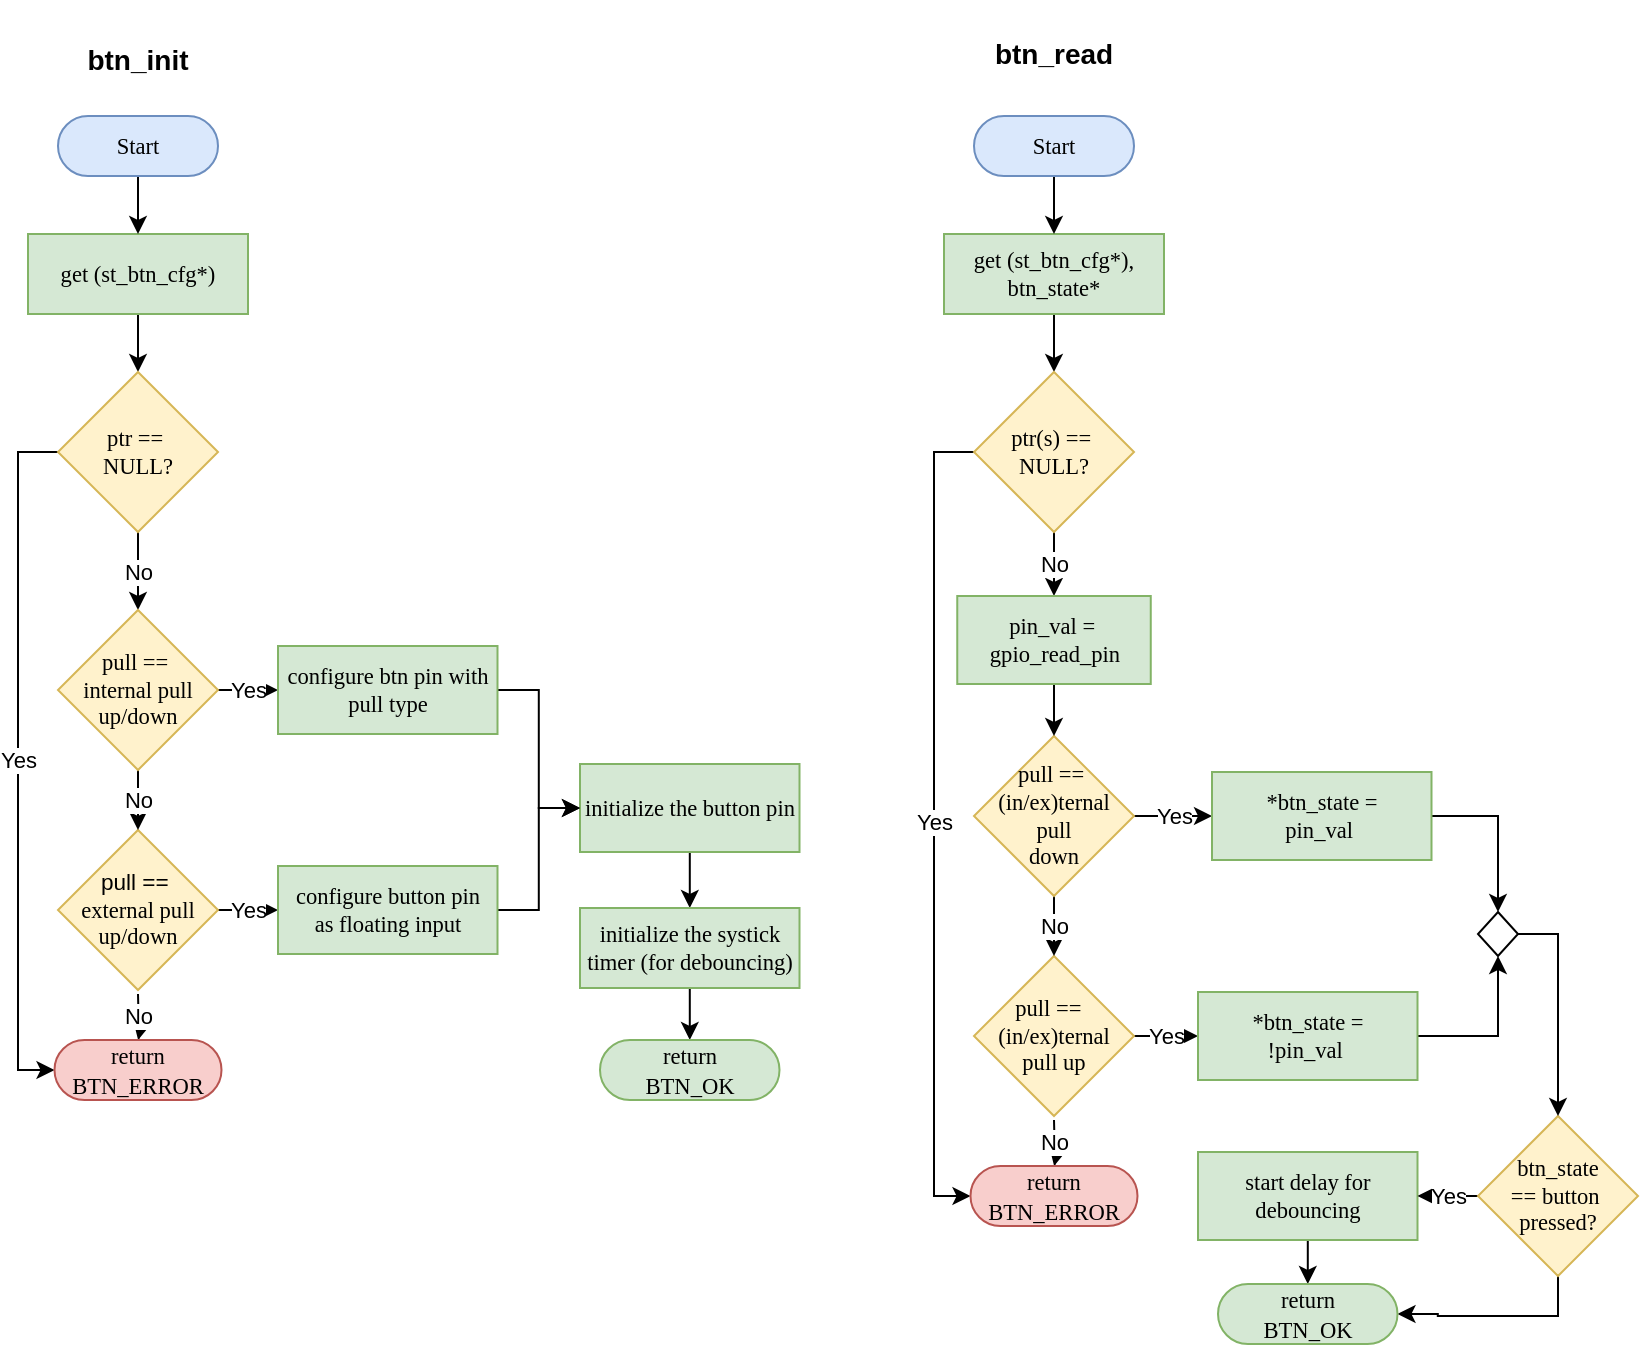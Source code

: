 <mxfile version="21.4.0" type="device">
  <diagram id="C5RBs43oDa-KdzZeNtuy" name="Page-1">
    <mxGraphModel dx="53" dy="419" grid="0" gridSize="10" guides="1" tooltips="1" connect="1" arrows="1" fold="1" page="1" pageScale="1" pageWidth="827" pageHeight="1169" math="0" shadow="0">
      <root>
        <mxCell id="WIyWlLk6GJQsqaUBKTNV-0" />
        <mxCell id="WIyWlLk6GJQsqaUBKTNV-1" parent="WIyWlLk6GJQsqaUBKTNV-0" />
        <mxCell id="vR4yBZP3Dg24LVCr8xgP-0" style="edgeStyle=orthogonalEdgeStyle;rounded=0;orthogonalLoop=1;jettySize=auto;html=1;exitX=0.5;exitY=1;exitDx=0;exitDy=0;" parent="WIyWlLk6GJQsqaUBKTNV-1" source="vR4yBZP3Dg24LVCr8xgP-1" target="vR4yBZP3Dg24LVCr8xgP-5" edge="1">
          <mxGeometry relative="1" as="geometry">
            <mxPoint x="900" y="210" as="targetPoint" />
          </mxGeometry>
        </mxCell>
        <mxCell id="vR4yBZP3Dg24LVCr8xgP-1" value="&lt;font face=&quot;Calibri&quot;&gt;get (st_btn_cfg*)&lt;/font&gt;" style="shape=parallelogram;perimeter=parallelogramPerimeter;whiteSpace=wrap;html=1;fixedSize=1;fontSize=11.29;fillColor=#d5e8d4;strokeColor=#82b366;size=0;" parent="WIyWlLk6GJQsqaUBKTNV-1" vertex="1">
          <mxGeometry x="845" y="142" width="110" height="40" as="geometry" />
        </mxCell>
        <mxCell id="vR4yBZP3Dg24LVCr8xgP-2" value="" style="edgeStyle=orthogonalEdgeStyle;rounded=0;orthogonalLoop=1;jettySize=auto;html=1;" parent="WIyWlLk6GJQsqaUBKTNV-1" source="vR4yBZP3Dg24LVCr8xgP-3" target="vR4yBZP3Dg24LVCr8xgP-1" edge="1">
          <mxGeometry relative="1" as="geometry" />
        </mxCell>
        <mxCell id="vR4yBZP3Dg24LVCr8xgP-3" value="&lt;font face=&quot;Calibri&quot; style=&quot;font-size: 11.29px;&quot;&gt;Start&lt;/font&gt;" style="html=1;dashed=0;whiteSpace=wrap;shape=mxgraph.dfd.start;fillColor=#dae8fc;strokeColor=#6c8ebf;" parent="WIyWlLk6GJQsqaUBKTNV-1" vertex="1">
          <mxGeometry x="860" y="83" width="80" height="30" as="geometry" />
        </mxCell>
        <mxCell id="vR4yBZP3Dg24LVCr8xgP-4" value="No" style="edgeStyle=orthogonalEdgeStyle;rounded=0;orthogonalLoop=1;jettySize=auto;html=1;entryX=0.5;entryY=0;entryDx=0;entryDy=0;" parent="WIyWlLk6GJQsqaUBKTNV-1" source="vR4yBZP3Dg24LVCr8xgP-5" target="vR4yBZP3Dg24LVCr8xgP-7" edge="1">
          <mxGeometry relative="1" as="geometry">
            <mxPoint x="900" y="326" as="targetPoint" />
          </mxGeometry>
        </mxCell>
        <mxCell id="vR4yBZP3Dg24LVCr8xgP-16" value="Yes" style="edgeStyle=orthogonalEdgeStyle;rounded=0;orthogonalLoop=1;jettySize=auto;html=1;exitX=0;exitY=0.5;exitDx=0;exitDy=0;entryX=0;entryY=0.5;entryDx=0;entryDy=0;entryPerimeter=0;" parent="WIyWlLk6GJQsqaUBKTNV-1" source="vR4yBZP3Dg24LVCr8xgP-5" target="vR4yBZP3Dg24LVCr8xgP-9" edge="1">
          <mxGeometry relative="1" as="geometry" />
        </mxCell>
        <mxCell id="vR4yBZP3Dg24LVCr8xgP-5" value="&lt;font face=&quot;Calibri&quot;&gt;ptr ==&amp;nbsp;&lt;br style=&quot;font-size: 11.29px;&quot;&gt;NULL?&lt;br&gt;&lt;/font&gt;" style="rhombus;whiteSpace=wrap;html=1;fontSize=11.29;fillColor=#fff2cc;strokeColor=#d6b656;" parent="WIyWlLk6GJQsqaUBKTNV-1" vertex="1">
          <mxGeometry x="860" y="211" width="80" height="80" as="geometry" />
        </mxCell>
        <mxCell id="vR4yBZP3Dg24LVCr8xgP-10" value="No" style="edgeStyle=orthogonalEdgeStyle;rounded=0;orthogonalLoop=1;jettySize=auto;html=1;" parent="WIyWlLk6GJQsqaUBKTNV-1" target="vR4yBZP3Dg24LVCr8xgP-9" edge="1">
          <mxGeometry relative="1" as="geometry">
            <mxPoint x="900" y="522" as="sourcePoint" />
          </mxGeometry>
        </mxCell>
        <mxCell id="vR4yBZP3Dg24LVCr8xgP-18" value="Yes" style="edgeStyle=orthogonalEdgeStyle;rounded=0;orthogonalLoop=1;jettySize=auto;html=1;" parent="WIyWlLk6GJQsqaUBKTNV-1" source="vR4yBZP3Dg24LVCr8xgP-6" target="vR4yBZP3Dg24LVCr8xgP-12" edge="1">
          <mxGeometry relative="1" as="geometry" />
        </mxCell>
        <mxCell id="vR4yBZP3Dg24LVCr8xgP-6" value="pull ==&amp;nbsp;&lt;br style=&quot;border-color: var(--border-color); font-family: Calibri; font-size: 11.29px;&quot;&gt;&lt;span style=&quot;font-family: Calibri;&quot;&gt;external pull&lt;/span&gt;&lt;br style=&quot;border-color: var(--border-color); font-family: Calibri;&quot;&gt;&lt;span style=&quot;font-family: Calibri;&quot;&gt;up/down&lt;/span&gt;&lt;font face=&quot;Calibri&quot;&gt;&lt;br&gt;&lt;/font&gt;" style="rhombus;whiteSpace=wrap;html=1;fontSize=11.29;fillColor=#fff2cc;strokeColor=#d6b656;" parent="WIyWlLk6GJQsqaUBKTNV-1" vertex="1">
          <mxGeometry x="860" y="440" width="80" height="80" as="geometry" />
        </mxCell>
        <mxCell id="vR4yBZP3Dg24LVCr8xgP-8" value="No" style="edgeStyle=orthogonalEdgeStyle;rounded=0;orthogonalLoop=1;jettySize=auto;html=1;" parent="WIyWlLk6GJQsqaUBKTNV-1" source="vR4yBZP3Dg24LVCr8xgP-7" target="vR4yBZP3Dg24LVCr8xgP-6" edge="1">
          <mxGeometry relative="1" as="geometry" />
        </mxCell>
        <mxCell id="vR4yBZP3Dg24LVCr8xgP-17" value="Yes" style="edgeStyle=orthogonalEdgeStyle;rounded=0;orthogonalLoop=1;jettySize=auto;html=1;" parent="WIyWlLk6GJQsqaUBKTNV-1" source="vR4yBZP3Dg24LVCr8xgP-7" target="vR4yBZP3Dg24LVCr8xgP-13" edge="1">
          <mxGeometry relative="1" as="geometry" />
        </mxCell>
        <mxCell id="vR4yBZP3Dg24LVCr8xgP-7" value="&lt;font face=&quot;Calibri&quot;&gt;pull ==&amp;nbsp;&lt;br style=&quot;font-size: 11.29px;&quot;&gt;internal pull&lt;br&gt;up/down&lt;br&gt;&lt;/font&gt;" style="rhombus;whiteSpace=wrap;html=1;fontSize=11.29;fillColor=#fff2cc;strokeColor=#d6b656;" parent="WIyWlLk6GJQsqaUBKTNV-1" vertex="1">
          <mxGeometry x="860" y="330" width="80" height="80" as="geometry" />
        </mxCell>
        <mxCell id="vR4yBZP3Dg24LVCr8xgP-9" value="&lt;font style=&quot;font-size: 11.29px;&quot;&gt;&lt;font face=&quot;Calibri&quot;&gt;return&lt;br&gt;BTN_ERROR&lt;/font&gt;&lt;br&gt;&lt;/font&gt;" style="html=1;dashed=0;whiteSpace=wrap;shape=mxgraph.dfd.start;fillColor=#f8cecc;strokeColor=#b85450;" parent="WIyWlLk6GJQsqaUBKTNV-1" vertex="1">
          <mxGeometry x="858.25" y="545" width="83.5" height="30" as="geometry" />
        </mxCell>
        <mxCell id="vR4yBZP3Dg24LVCr8xgP-22" value="" style="edgeStyle=orthogonalEdgeStyle;rounded=0;orthogonalLoop=1;jettySize=auto;html=1;" parent="WIyWlLk6GJQsqaUBKTNV-1" source="vR4yBZP3Dg24LVCr8xgP-11" target="vR4yBZP3Dg24LVCr8xgP-14" edge="1">
          <mxGeometry relative="1" as="geometry" />
        </mxCell>
        <mxCell id="vR4yBZP3Dg24LVCr8xgP-11" value="&lt;font style=&quot;font-size: 11.29px;&quot; face=&quot;Calibri&quot;&gt;initialize the button pin&lt;/font&gt;" style="rounded=0;whiteSpace=wrap;html=1;fontSize=11.29;fillColor=#d5e8d4;strokeColor=#82b366;" parent="WIyWlLk6GJQsqaUBKTNV-1" vertex="1">
          <mxGeometry x="1121" y="407" width="109.75" height="44" as="geometry" />
        </mxCell>
        <mxCell id="vR4yBZP3Dg24LVCr8xgP-21" value="" style="edgeStyle=orthogonalEdgeStyle;rounded=0;orthogonalLoop=1;jettySize=auto;html=1;entryX=0;entryY=0.5;entryDx=0;entryDy=0;" parent="WIyWlLk6GJQsqaUBKTNV-1" source="vR4yBZP3Dg24LVCr8xgP-12" target="vR4yBZP3Dg24LVCr8xgP-11" edge="1">
          <mxGeometry relative="1" as="geometry" />
        </mxCell>
        <mxCell id="vR4yBZP3Dg24LVCr8xgP-12" value="&lt;font style=&quot;font-size: 11.29px;&quot; face=&quot;Calibri&quot;&gt;configure button pin &lt;br&gt;as floating input&lt;/font&gt;" style="rounded=0;whiteSpace=wrap;html=1;fontSize=11.29;fillColor=#d5e8d4;strokeColor=#82b366;" parent="WIyWlLk6GJQsqaUBKTNV-1" vertex="1">
          <mxGeometry x="970" y="458" width="109.75" height="44" as="geometry" />
        </mxCell>
        <mxCell id="vR4yBZP3Dg24LVCr8xgP-19" style="edgeStyle=orthogonalEdgeStyle;rounded=0;orthogonalLoop=1;jettySize=auto;html=1;exitX=1;exitY=0.5;exitDx=0;exitDy=0;entryX=0;entryY=0.5;entryDx=0;entryDy=0;" parent="WIyWlLk6GJQsqaUBKTNV-1" source="vR4yBZP3Dg24LVCr8xgP-13" target="vR4yBZP3Dg24LVCr8xgP-11" edge="1">
          <mxGeometry relative="1" as="geometry" />
        </mxCell>
        <mxCell id="vR4yBZP3Dg24LVCr8xgP-13" value="&lt;font style=&quot;font-size: 11.29px;&quot; face=&quot;Calibri&quot;&gt;configure btn pin with pull type&lt;/font&gt;" style="rounded=0;whiteSpace=wrap;html=1;fontSize=11.29;fillColor=#d5e8d4;strokeColor=#82b366;" parent="WIyWlLk6GJQsqaUBKTNV-1" vertex="1">
          <mxGeometry x="970" y="348" width="109.75" height="44" as="geometry" />
        </mxCell>
        <mxCell id="vR4yBZP3Dg24LVCr8xgP-56" value="" style="edgeStyle=orthogonalEdgeStyle;rounded=0;orthogonalLoop=1;jettySize=auto;html=1;" parent="WIyWlLk6GJQsqaUBKTNV-1" source="vR4yBZP3Dg24LVCr8xgP-14" target="vR4yBZP3Dg24LVCr8xgP-55" edge="1">
          <mxGeometry relative="1" as="geometry" />
        </mxCell>
        <mxCell id="vR4yBZP3Dg24LVCr8xgP-14" value="&lt;font style=&quot;font-size: 11.29px;&quot; face=&quot;Calibri&quot;&gt;initialize the systick&lt;br&gt;timer (for debouncing)&lt;br&gt;&lt;/font&gt;" style="rounded=0;whiteSpace=wrap;html=1;fontSize=11.29;fillColor=#d5e8d4;strokeColor=#82b366;" parent="WIyWlLk6GJQsqaUBKTNV-1" vertex="1">
          <mxGeometry x="1121" y="479" width="109.75" height="40" as="geometry" />
        </mxCell>
        <mxCell id="vR4yBZP3Dg24LVCr8xgP-23" style="edgeStyle=orthogonalEdgeStyle;rounded=0;orthogonalLoop=1;jettySize=auto;html=1;exitX=0.5;exitY=1;exitDx=0;exitDy=0;" parent="WIyWlLk6GJQsqaUBKTNV-1" source="vR4yBZP3Dg24LVCr8xgP-24" target="vR4yBZP3Dg24LVCr8xgP-29" edge="1">
          <mxGeometry relative="1" as="geometry">
            <mxPoint x="1358" y="210" as="targetPoint" />
          </mxGeometry>
        </mxCell>
        <mxCell id="vR4yBZP3Dg24LVCr8xgP-24" value="&lt;font face=&quot;Calibri&quot;&gt;get (st_btn_cfg*),&lt;br&gt;btn_state*&lt;br&gt;&lt;/font&gt;" style="shape=parallelogram;perimeter=parallelogramPerimeter;whiteSpace=wrap;html=1;fixedSize=1;fontSize=11.29;fillColor=#d5e8d4;strokeColor=#82b366;size=0;" parent="WIyWlLk6GJQsqaUBKTNV-1" vertex="1">
          <mxGeometry x="1303" y="142" width="110" height="40" as="geometry" />
        </mxCell>
        <mxCell id="vR4yBZP3Dg24LVCr8xgP-25" value="" style="edgeStyle=orthogonalEdgeStyle;rounded=0;orthogonalLoop=1;jettySize=auto;html=1;" parent="WIyWlLk6GJQsqaUBKTNV-1" source="vR4yBZP3Dg24LVCr8xgP-26" target="vR4yBZP3Dg24LVCr8xgP-24" edge="1">
          <mxGeometry relative="1" as="geometry" />
        </mxCell>
        <mxCell id="vR4yBZP3Dg24LVCr8xgP-26" value="&lt;font face=&quot;Calibri&quot; style=&quot;font-size: 11.29px;&quot;&gt;Start&lt;/font&gt;" style="html=1;dashed=0;whiteSpace=wrap;shape=mxgraph.dfd.start;fillColor=#dae8fc;strokeColor=#6c8ebf;" parent="WIyWlLk6GJQsqaUBKTNV-1" vertex="1">
          <mxGeometry x="1318" y="83" width="80" height="30" as="geometry" />
        </mxCell>
        <mxCell id="vR4yBZP3Dg24LVCr8xgP-28" value="Yes" style="edgeStyle=orthogonalEdgeStyle;rounded=0;orthogonalLoop=1;jettySize=auto;html=1;exitX=0;exitY=0.5;exitDx=0;exitDy=0;entryX=0;entryY=0.5;entryDx=0;entryDy=0;entryPerimeter=0;" parent="WIyWlLk6GJQsqaUBKTNV-1" source="vR4yBZP3Dg24LVCr8xgP-29" target="vR4yBZP3Dg24LVCr8xgP-36" edge="1">
          <mxGeometry relative="1" as="geometry" />
        </mxCell>
        <mxCell id="vR4yBZP3Dg24LVCr8xgP-58" value="No" style="edgeStyle=orthogonalEdgeStyle;rounded=0;orthogonalLoop=1;jettySize=auto;html=1;" parent="WIyWlLk6GJQsqaUBKTNV-1" source="vR4yBZP3Dg24LVCr8xgP-29" target="vR4yBZP3Dg24LVCr8xgP-57" edge="1">
          <mxGeometry relative="1" as="geometry" />
        </mxCell>
        <mxCell id="vR4yBZP3Dg24LVCr8xgP-29" value="&lt;font face=&quot;Calibri&quot;&gt;ptr(s) ==&amp;nbsp;&lt;br style=&quot;font-size: 11.29px;&quot;&gt;NULL?&lt;br&gt;&lt;/font&gt;" style="rhombus;whiteSpace=wrap;html=1;fontSize=11.29;fillColor=#fff2cc;strokeColor=#d6b656;" parent="WIyWlLk6GJQsqaUBKTNV-1" vertex="1">
          <mxGeometry x="1318" y="211" width="80" height="80" as="geometry" />
        </mxCell>
        <mxCell id="vR4yBZP3Dg24LVCr8xgP-30" value="No" style="edgeStyle=orthogonalEdgeStyle;rounded=0;orthogonalLoop=1;jettySize=auto;html=1;" parent="WIyWlLk6GJQsqaUBKTNV-1" target="vR4yBZP3Dg24LVCr8xgP-36" edge="1">
          <mxGeometry relative="1" as="geometry">
            <mxPoint x="1358" y="585" as="sourcePoint" />
          </mxGeometry>
        </mxCell>
        <mxCell id="vR4yBZP3Dg24LVCr8xgP-31" value="Yes" style="edgeStyle=orthogonalEdgeStyle;rounded=0;orthogonalLoop=1;jettySize=auto;html=1;" parent="WIyWlLk6GJQsqaUBKTNV-1" source="vR4yBZP3Dg24LVCr8xgP-32" target="vR4yBZP3Dg24LVCr8xgP-40" edge="1">
          <mxGeometry relative="1" as="geometry" />
        </mxCell>
        <mxCell id="vR4yBZP3Dg24LVCr8xgP-32" value="&lt;font data-font-src=&quot;https://fonts.googleapis.com/css?family=calibri&quot; face=&quot;calibri&quot;&gt;&lt;font data-font-src=&quot;https://fonts.googleapis.com/css?family=calibri&quot;&gt;pull ==&amp;nbsp;&lt;/font&gt;&amp;nbsp;&lt;br style=&quot;border-color: var(--border-color); font-size: 11.29px;&quot;&gt;(in/ex)ternal&lt;br style=&quot;border-color: var(--border-color);&quot;&gt;pull up&lt;/font&gt;&lt;font face=&quot;Calibri&quot;&gt;&lt;br&gt;&lt;/font&gt;" style="rhombus;whiteSpace=wrap;html=1;fontSize=11.29;fillColor=#fff2cc;strokeColor=#d6b656;" parent="WIyWlLk6GJQsqaUBKTNV-1" vertex="1">
          <mxGeometry x="1318" y="503" width="80" height="80" as="geometry" />
        </mxCell>
        <mxCell id="vR4yBZP3Dg24LVCr8xgP-33" value="No" style="edgeStyle=orthogonalEdgeStyle;rounded=0;orthogonalLoop=1;jettySize=auto;html=1;" parent="WIyWlLk6GJQsqaUBKTNV-1" source="vR4yBZP3Dg24LVCr8xgP-35" target="vR4yBZP3Dg24LVCr8xgP-32" edge="1">
          <mxGeometry relative="1" as="geometry" />
        </mxCell>
        <mxCell id="vR4yBZP3Dg24LVCr8xgP-34" value="Yes" style="edgeStyle=orthogonalEdgeStyle;rounded=0;orthogonalLoop=1;jettySize=auto;html=1;" parent="WIyWlLk6GJQsqaUBKTNV-1" source="vR4yBZP3Dg24LVCr8xgP-35" target="vR4yBZP3Dg24LVCr8xgP-42" edge="1">
          <mxGeometry relative="1" as="geometry" />
        </mxCell>
        <mxCell id="vR4yBZP3Dg24LVCr8xgP-35" value="&lt;font face=&quot;Calibri&quot;&gt;pull ==&amp;nbsp;&lt;br style=&quot;font-size: 11.29px;&quot;&gt;(in/ex)ternal&lt;br&gt;pull &lt;br&gt;down&lt;br&gt;&lt;/font&gt;" style="rhombus;whiteSpace=wrap;html=1;fontSize=11.29;fillColor=#fff2cc;strokeColor=#d6b656;" parent="WIyWlLk6GJQsqaUBKTNV-1" vertex="1">
          <mxGeometry x="1318" y="393" width="80" height="80" as="geometry" />
        </mxCell>
        <mxCell id="vR4yBZP3Dg24LVCr8xgP-36" value="&lt;font style=&quot;font-size: 11.29px;&quot;&gt;&lt;font face=&quot;Calibri&quot;&gt;return&lt;br&gt;BTN_ERROR&lt;/font&gt;&lt;br&gt;&lt;/font&gt;" style="html=1;dashed=0;whiteSpace=wrap;shape=mxgraph.dfd.start;fillColor=#f8cecc;strokeColor=#b85450;" parent="WIyWlLk6GJQsqaUBKTNV-1" vertex="1">
          <mxGeometry x="1316.25" y="608" width="83.5" height="30" as="geometry" />
        </mxCell>
        <mxCell id="vR4yBZP3Dg24LVCr8xgP-48" style="edgeStyle=orthogonalEdgeStyle;rounded=0;orthogonalLoop=1;jettySize=auto;html=1;exitX=1;exitY=0.5;exitDx=0;exitDy=0;entryX=0.5;entryY=1;entryDx=0;entryDy=0;" parent="WIyWlLk6GJQsqaUBKTNV-1" source="vR4yBZP3Dg24LVCr8xgP-40" target="vR4yBZP3Dg24LVCr8xgP-46" edge="1">
          <mxGeometry relative="1" as="geometry" />
        </mxCell>
        <mxCell id="vR4yBZP3Dg24LVCr8xgP-40" value="&lt;font data-font-src=&quot;https://fonts.googleapis.com/css?family=calibri&quot; face=&quot;calibri&quot;&gt;*btn_state =&lt;br style=&quot;border-color: var(--border-color); font-size: 11.29px;&quot;&gt;&lt;span style=&quot;font-size: 11.29px;&quot;&gt;!pin_val&amp;nbsp;&lt;/span&gt;&lt;/font&gt;" style="rounded=0;whiteSpace=wrap;html=1;fontSize=11.29;fillColor=#d5e8d4;strokeColor=#82b366;" parent="WIyWlLk6GJQsqaUBKTNV-1" vertex="1">
          <mxGeometry x="1430" y="521" width="109.75" height="44" as="geometry" />
        </mxCell>
        <mxCell id="vR4yBZP3Dg24LVCr8xgP-47" style="edgeStyle=orthogonalEdgeStyle;rounded=0;orthogonalLoop=1;jettySize=auto;html=1;exitX=1;exitY=0.5;exitDx=0;exitDy=0;entryX=0.5;entryY=0;entryDx=0;entryDy=0;" parent="WIyWlLk6GJQsqaUBKTNV-1" source="vR4yBZP3Dg24LVCr8xgP-42" target="vR4yBZP3Dg24LVCr8xgP-46" edge="1">
          <mxGeometry relative="1" as="geometry" />
        </mxCell>
        <mxCell id="vR4yBZP3Dg24LVCr8xgP-42" value="&lt;font style=&quot;font-size: 11.29px;&quot; face=&quot;Calibri&quot;&gt;*btn_state =&lt;br&gt;pin_val&amp;nbsp;&lt;/font&gt;" style="rounded=0;whiteSpace=wrap;html=1;fontSize=11.29;fillColor=#d5e8d4;strokeColor=#82b366;" parent="WIyWlLk6GJQsqaUBKTNV-1" vertex="1">
          <mxGeometry x="1437" y="411" width="109.75" height="44" as="geometry" />
        </mxCell>
        <mxCell id="vR4yBZP3Dg24LVCr8xgP-63" value="" style="edgeStyle=orthogonalEdgeStyle;rounded=0;orthogonalLoop=1;jettySize=auto;html=1;" parent="WIyWlLk6GJQsqaUBKTNV-1" source="vR4yBZP3Dg24LVCr8xgP-44" target="vR4yBZP3Dg24LVCr8xgP-53" edge="1">
          <mxGeometry relative="1" as="geometry" />
        </mxCell>
        <mxCell id="vR4yBZP3Dg24LVCr8xgP-44" value="&lt;font style=&quot;font-size: 11.29px;&quot; face=&quot;Calibri&quot;&gt;start delay for debouncing&lt;br&gt;&lt;/font&gt;" style="rounded=0;whiteSpace=wrap;html=1;fontSize=11.29;fillColor=#d5e8d4;strokeColor=#82b366;" parent="WIyWlLk6GJQsqaUBKTNV-1" vertex="1">
          <mxGeometry x="1430" y="601" width="109.75" height="44" as="geometry" />
        </mxCell>
        <mxCell id="vR4yBZP3Dg24LVCr8xgP-51" value="Yes" style="edgeStyle=orthogonalEdgeStyle;rounded=0;orthogonalLoop=1;jettySize=auto;html=1;exitX=0;exitY=0.5;exitDx=0;exitDy=0;entryX=1;entryY=0.5;entryDx=0;entryDy=0;" parent="WIyWlLk6GJQsqaUBKTNV-1" source="vR4yBZP3Dg24LVCr8xgP-45" target="vR4yBZP3Dg24LVCr8xgP-44" edge="1">
          <mxGeometry relative="1" as="geometry" />
        </mxCell>
        <mxCell id="vR4yBZP3Dg24LVCr8xgP-62" style="edgeStyle=orthogonalEdgeStyle;rounded=0;orthogonalLoop=1;jettySize=auto;html=1;exitX=0.5;exitY=1;exitDx=0;exitDy=0;entryX=1;entryY=0.5;entryDx=0;entryDy=0;entryPerimeter=0;" parent="WIyWlLk6GJQsqaUBKTNV-1" source="vR4yBZP3Dg24LVCr8xgP-45" target="vR4yBZP3Dg24LVCr8xgP-53" edge="1">
          <mxGeometry relative="1" as="geometry" />
        </mxCell>
        <mxCell id="vR4yBZP3Dg24LVCr8xgP-45" value="&lt;font data-font-src=&quot;https://fonts.googleapis.com/css?family=calibri&quot; face=&quot;calibri&quot; style=&quot;font-size: 11.29px;&quot;&gt;btn_state ==&amp;nbsp;&lt;/font&gt;&lt;font style=&quot;font-size: 11.29px;&quot;&gt;&lt;font data-font-src=&quot;https://fonts.googleapis.com/css?family=calibri&quot; face=&quot;calibri&quot; style=&quot;font-size: 11.29px;&quot;&gt;button&amp;nbsp;&lt;br&gt;pressed?&lt;/font&gt;&lt;br&gt;&lt;/font&gt;" style="rhombus;whiteSpace=wrap;html=1;fontSize=11.29;fillColor=#fff2cc;strokeColor=#d6b656;" parent="WIyWlLk6GJQsqaUBKTNV-1" vertex="1">
          <mxGeometry x="1570" y="583" width="80" height="80" as="geometry" />
        </mxCell>
        <mxCell id="vR4yBZP3Dg24LVCr8xgP-49" style="edgeStyle=orthogonalEdgeStyle;rounded=0;orthogonalLoop=1;jettySize=auto;html=1;exitX=1;exitY=0.5;exitDx=0;exitDy=0;" parent="WIyWlLk6GJQsqaUBKTNV-1" source="vR4yBZP3Dg24LVCr8xgP-46" target="vR4yBZP3Dg24LVCr8xgP-45" edge="1">
          <mxGeometry relative="1" as="geometry" />
        </mxCell>
        <mxCell id="vR4yBZP3Dg24LVCr8xgP-46" value="" style="rhombus;whiteSpace=wrap;html=1;" parent="WIyWlLk6GJQsqaUBKTNV-1" vertex="1">
          <mxGeometry x="1570" y="481" width="20" height="22" as="geometry" />
        </mxCell>
        <mxCell id="vR4yBZP3Dg24LVCr8xgP-53" value="&lt;font style=&quot;font-size: 11.29px;&quot;&gt;&lt;font face=&quot;Calibri&quot;&gt;return&lt;br&gt;BTN_OK&lt;/font&gt;&lt;br&gt;&lt;/font&gt;" style="html=1;dashed=0;whiteSpace=wrap;shape=mxgraph.dfd.start;fillColor=#d5e8d4;strokeColor=#82b366;" parent="WIyWlLk6GJQsqaUBKTNV-1" vertex="1">
          <mxGeometry x="1440" y="667" width="89.75" height="30" as="geometry" />
        </mxCell>
        <mxCell id="vR4yBZP3Dg24LVCr8xgP-55" value="&lt;font style=&quot;font-size: 11.29px;&quot;&gt;&lt;font face=&quot;Calibri&quot;&gt;return&lt;br&gt;BTN_OK&lt;/font&gt;&lt;br&gt;&lt;/font&gt;" style="html=1;dashed=0;whiteSpace=wrap;shape=mxgraph.dfd.start;fillColor=#d5e8d4;strokeColor=#82b366;" parent="WIyWlLk6GJQsqaUBKTNV-1" vertex="1">
          <mxGeometry x="1131" y="545" width="89.75" height="30" as="geometry" />
        </mxCell>
        <mxCell id="vR4yBZP3Dg24LVCr8xgP-59" value="" style="edgeStyle=orthogonalEdgeStyle;rounded=0;orthogonalLoop=1;jettySize=auto;html=1;" parent="WIyWlLk6GJQsqaUBKTNV-1" source="vR4yBZP3Dg24LVCr8xgP-57" target="vR4yBZP3Dg24LVCr8xgP-35" edge="1">
          <mxGeometry relative="1" as="geometry" />
        </mxCell>
        <mxCell id="vR4yBZP3Dg24LVCr8xgP-57" value="&lt;font face=&quot;Calibri&quot;&gt;&lt;span style=&quot;font-size: 11.29px;&quot;&gt;pin_val =&amp;nbsp;&lt;br&gt;gpio_read_pin&lt;br&gt;&lt;/span&gt;&lt;/font&gt;" style="rounded=0;whiteSpace=wrap;html=1;fontSize=11.29;fillColor=#d5e8d4;strokeColor=#82b366;" parent="WIyWlLk6GJQsqaUBKTNV-1" vertex="1">
          <mxGeometry x="1309.63" y="323" width="96.75" height="44" as="geometry" />
        </mxCell>
        <mxCell id="sYh5e73azMwAmJW5M8GT-0" value="&lt;font style=&quot;font-size: 14px;&quot;&gt;&lt;b&gt;btn_init&lt;/b&gt;&lt;/font&gt;" style="rounded=0;whiteSpace=wrap;html=1;strokeColor=#FFFFFF;" vertex="1" parent="WIyWlLk6GJQsqaUBKTNV-1">
          <mxGeometry x="840" y="29" width="120" height="51" as="geometry" />
        </mxCell>
        <mxCell id="sYh5e73azMwAmJW5M8GT-1" value="&lt;font style=&quot;font-size: 14px;&quot;&gt;&lt;b&gt;btn_read&lt;/b&gt;&lt;/font&gt;" style="rounded=0;whiteSpace=wrap;html=1;strokeColor=#FFFFFF;" vertex="1" parent="WIyWlLk6GJQsqaUBKTNV-1">
          <mxGeometry x="1298.01" y="26" width="120" height="51" as="geometry" />
        </mxCell>
      </root>
    </mxGraphModel>
  </diagram>
</mxfile>
